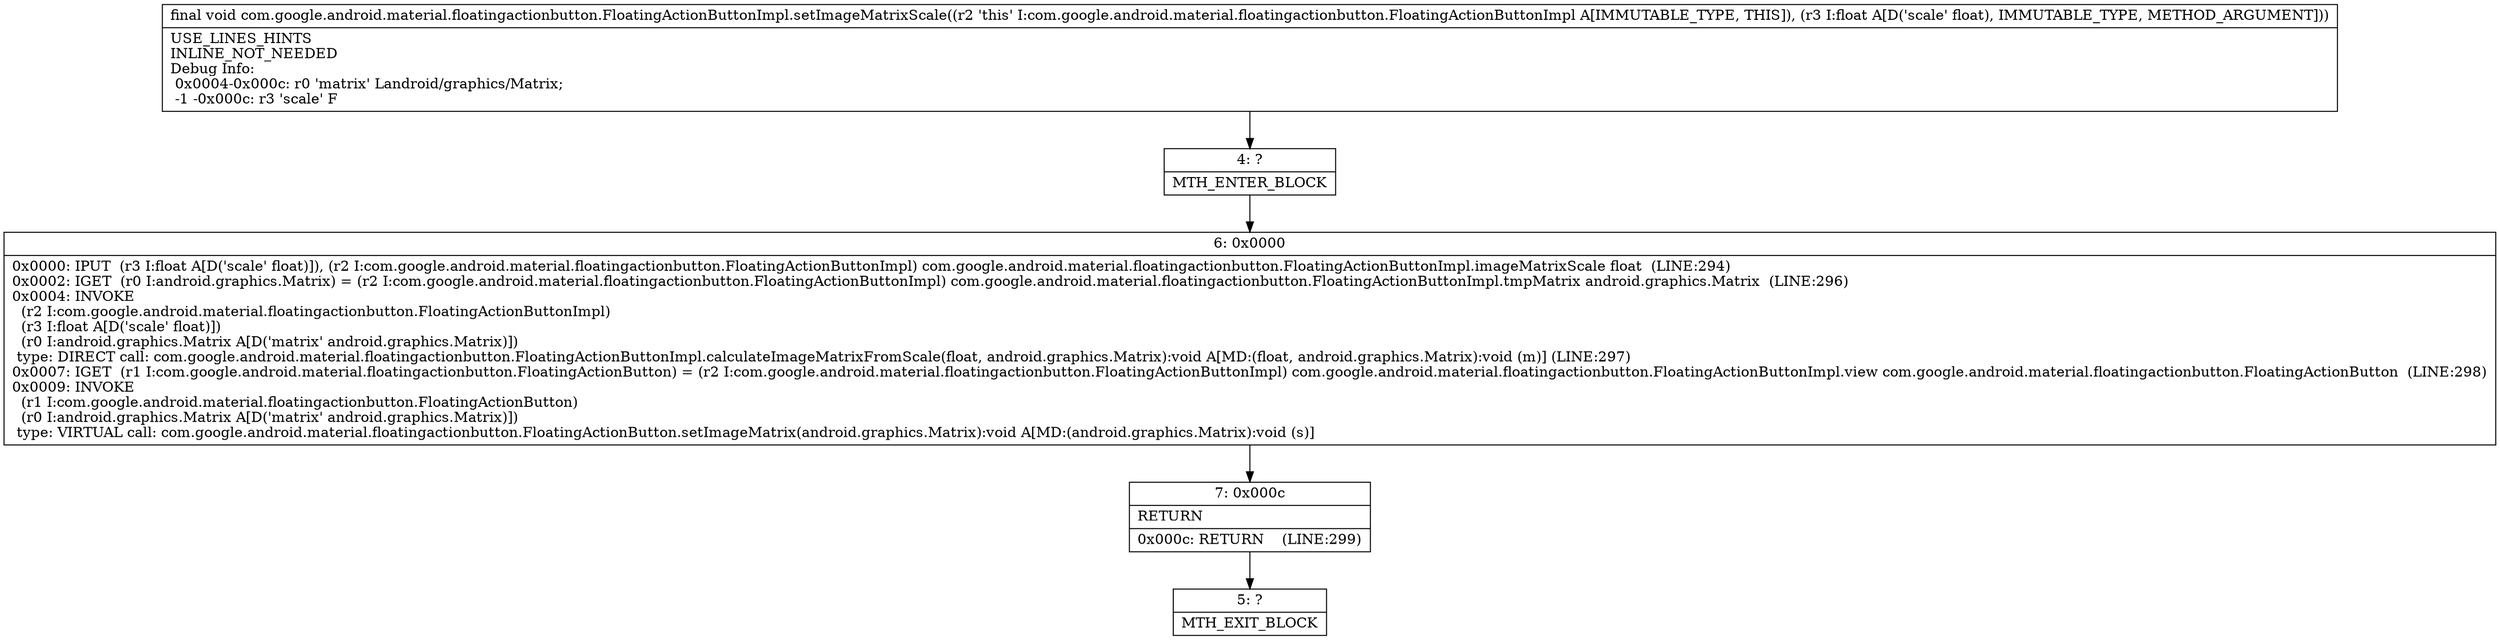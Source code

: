 digraph "CFG forcom.google.android.material.floatingactionbutton.FloatingActionButtonImpl.setImageMatrixScale(F)V" {
Node_4 [shape=record,label="{4\:\ ?|MTH_ENTER_BLOCK\l}"];
Node_6 [shape=record,label="{6\:\ 0x0000|0x0000: IPUT  (r3 I:float A[D('scale' float)]), (r2 I:com.google.android.material.floatingactionbutton.FloatingActionButtonImpl) com.google.android.material.floatingactionbutton.FloatingActionButtonImpl.imageMatrixScale float  (LINE:294)\l0x0002: IGET  (r0 I:android.graphics.Matrix) = (r2 I:com.google.android.material.floatingactionbutton.FloatingActionButtonImpl) com.google.android.material.floatingactionbutton.FloatingActionButtonImpl.tmpMatrix android.graphics.Matrix  (LINE:296)\l0x0004: INVOKE  \l  (r2 I:com.google.android.material.floatingactionbutton.FloatingActionButtonImpl)\l  (r3 I:float A[D('scale' float)])\l  (r0 I:android.graphics.Matrix A[D('matrix' android.graphics.Matrix)])\l type: DIRECT call: com.google.android.material.floatingactionbutton.FloatingActionButtonImpl.calculateImageMatrixFromScale(float, android.graphics.Matrix):void A[MD:(float, android.graphics.Matrix):void (m)] (LINE:297)\l0x0007: IGET  (r1 I:com.google.android.material.floatingactionbutton.FloatingActionButton) = (r2 I:com.google.android.material.floatingactionbutton.FloatingActionButtonImpl) com.google.android.material.floatingactionbutton.FloatingActionButtonImpl.view com.google.android.material.floatingactionbutton.FloatingActionButton  (LINE:298)\l0x0009: INVOKE  \l  (r1 I:com.google.android.material.floatingactionbutton.FloatingActionButton)\l  (r0 I:android.graphics.Matrix A[D('matrix' android.graphics.Matrix)])\l type: VIRTUAL call: com.google.android.material.floatingactionbutton.FloatingActionButton.setImageMatrix(android.graphics.Matrix):void A[MD:(android.graphics.Matrix):void (s)]\l}"];
Node_7 [shape=record,label="{7\:\ 0x000c|RETURN\l|0x000c: RETURN    (LINE:299)\l}"];
Node_5 [shape=record,label="{5\:\ ?|MTH_EXIT_BLOCK\l}"];
MethodNode[shape=record,label="{final void com.google.android.material.floatingactionbutton.FloatingActionButtonImpl.setImageMatrixScale((r2 'this' I:com.google.android.material.floatingactionbutton.FloatingActionButtonImpl A[IMMUTABLE_TYPE, THIS]), (r3 I:float A[D('scale' float), IMMUTABLE_TYPE, METHOD_ARGUMENT]))  | USE_LINES_HINTS\lINLINE_NOT_NEEDED\lDebug Info:\l  0x0004\-0x000c: r0 'matrix' Landroid\/graphics\/Matrix;\l  \-1 \-0x000c: r3 'scale' F\l}"];
MethodNode -> Node_4;Node_4 -> Node_6;
Node_6 -> Node_7;
Node_7 -> Node_5;
}

